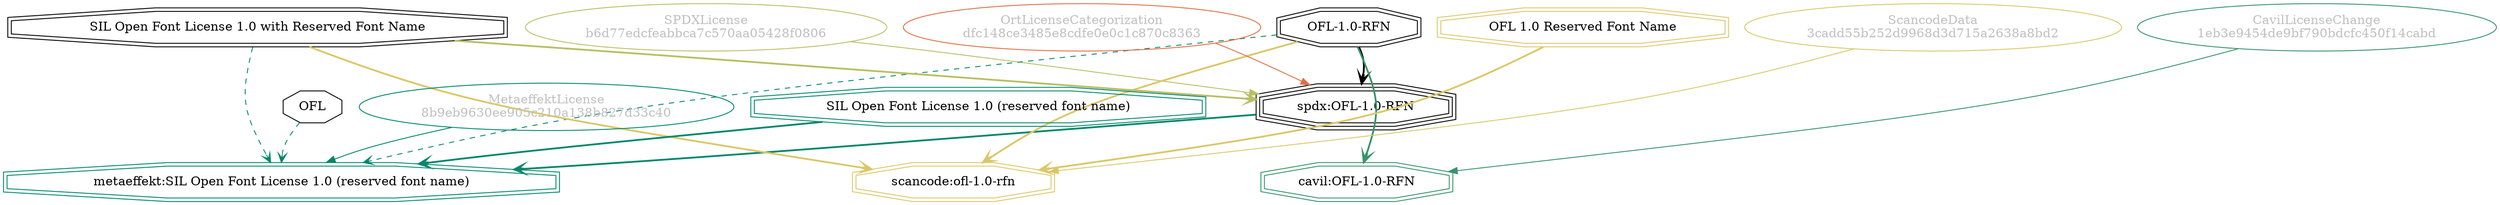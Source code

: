 strict digraph {
    node [shape=box];
    graph [splines=curved];
    3255 [label="SPDXLicense\nb6d77edcfeabbca7c570aa05428f0806"
         ,fontcolor=gray
         ,color="#b8bf62"
         ,fillcolor="beige;1"
         ,shape=ellipse];
    3256 [label="spdx:OFL-1.0-RFN"
         ,shape=tripleoctagon];
    3257 [label="OFL-1.0-RFN"
         ,shape=doubleoctagon];
    3258 [label="SIL Open Font License 1.0 with Reserved Font Name"
         ,shape=doubleoctagon];
    8235 [label=OFL,shape=octagon];
    21138 [label="ScancodeData\n3cadd55b252d9968d3d715a2638a8bd2"
          ,fontcolor=gray
          ,color="#dac767"
          ,fillcolor="beige;1"
          ,shape=ellipse];
    21139 [label="scancode:ofl-1.0-rfn"
          ,color="#dac767"
          ,shape=doubleoctagon];
    21140 [label="OFL 1.0 Reserved Font Name"
          ,color="#dac767"
          ,shape=doubleoctagon];
    35120 [label="OrtLicenseCategorization\ndfc148ce3485e8cdfe0e0c1c870c8363"
          ,fontcolor=gray
          ,color="#e06f45"
          ,fillcolor="beige;1"
          ,shape=ellipse];
    37301 [label="CavilLicenseChange\n1eb3e9454de9bf790bdcfc450f14cabd"
          ,fontcolor=gray
          ,color="#379469"
          ,fillcolor="beige;1"
          ,shape=ellipse];
    37302 [label="cavil:OFL-1.0-RFN"
          ,color="#379469"
          ,shape=doubleoctagon];
    48497 [label="MetaeffektLicense\n8b9eb9630ee905c210a138b827d33c40"
          ,fontcolor=gray
          ,color="#00876c"
          ,fillcolor="beige;1"
          ,shape=ellipse];
    48498 [label="metaeffekt:SIL Open Font License 1.0 (reserved font name)"
          ,color="#00876c"
          ,shape=doubleoctagon];
    48499 [label="SIL Open Font License 1.0 (reserved font name)"
          ,color="#00876c"
          ,shape=doubleoctagon];
    3255 -> 3256 [weight=0.5
                 ,color="#b8bf62"];
    3256 -> 48498 [style=bold
                  ,arrowhead=vee
                  ,weight=0.7
                  ,color="#00876c"];
    3257 -> 3256 [style=bold
                 ,arrowhead=vee
                 ,weight=0.7];
    3257 -> 21139 [style=bold
                  ,arrowhead=vee
                  ,weight=0.7
                  ,color="#dac767"];
    3257 -> 37302 [style=bold
                  ,arrowhead=vee
                  ,weight=0.7
                  ,color="#379469"];
    3257 -> 37302 [style=bold
                  ,arrowhead=vee
                  ,weight=0.7
                  ,color="#379469"];
    3257 -> 48498 [style=dashed
                  ,arrowhead=vee
                  ,weight=0.5
                  ,color="#00876c"];
    3258 -> 3256 [style=bold
                 ,arrowhead=vee
                 ,weight=0.7
                 ,color="#b8bf62"];
    3258 -> 21139 [style=bold
                  ,arrowhead=vee
                  ,weight=0.7
                  ,color="#dac767"];
    3258 -> 48498 [style=dashed
                  ,arrowhead=vee
                  ,weight=0.5
                  ,color="#00876c"];
    8235 -> 48498 [style=dashed
                  ,arrowhead=vee
                  ,weight=0.5
                  ,color="#00876c"];
    21138 -> 21139 [weight=0.5
                   ,color="#dac767"];
    21140 -> 21139 [style=bold
                   ,arrowhead=vee
                   ,weight=0.7
                   ,color="#dac767"];
    35120 -> 3256 [weight=0.5
                  ,color="#e06f45"];
    37301 -> 37302 [weight=0.5
                   ,color="#379469"];
    48497 -> 48498 [weight=0.5
                   ,color="#00876c"];
    48499 -> 48498 [style=bold
                   ,arrowhead=vee
                   ,weight=0.7
                   ,color="#00876c"];
}
